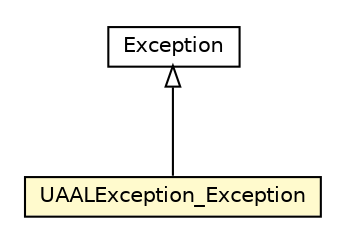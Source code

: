 #!/usr/local/bin/dot
#
# Class diagram 
# Generated by UMLGraph version R5_6-24-gf6e263 (http://www.umlgraph.org/)
#

digraph G {
	edge [fontname="Helvetica",fontsize=10,labelfontname="Helvetica",labelfontsize=10];
	node [fontname="Helvetica",fontsize=10,shape=plaintext];
	nodesep=0.25;
	ranksep=0.5;
	// org.universAAL.commerce.ustore.tools.UAALException_Exception
	c106200 [label=<<table title="org.universAAL.commerce.ustore.tools.UAALException_Exception" border="0" cellborder="1" cellspacing="0" cellpadding="2" port="p" bgcolor="lemonChiffon" href="./UAALException_Exception.html">
		<tr><td><table border="0" cellspacing="0" cellpadding="1">
<tr><td align="center" balign="center"> UAALException_Exception </td></tr>
		</table></td></tr>
		</table>>, URL="./UAALException_Exception.html", fontname="Helvetica", fontcolor="black", fontsize=10.0];
	//org.universAAL.commerce.ustore.tools.UAALException_Exception extends java.lang.Exception
	c106257:p -> c106200:p [dir=back,arrowtail=empty];
	// java.lang.Exception
	c106257 [label=<<table title="java.lang.Exception" border="0" cellborder="1" cellspacing="0" cellpadding="2" port="p" href="http://java.sun.com/j2se/1.4.2/docs/api/java/lang/Exception.html">
		<tr><td><table border="0" cellspacing="0" cellpadding="1">
<tr><td align="center" balign="center"> Exception </td></tr>
		</table></td></tr>
		</table>>, URL="http://java.sun.com/j2se/1.4.2/docs/api/java/lang/Exception.html", fontname="Helvetica", fontcolor="black", fontsize=10.0];
}

